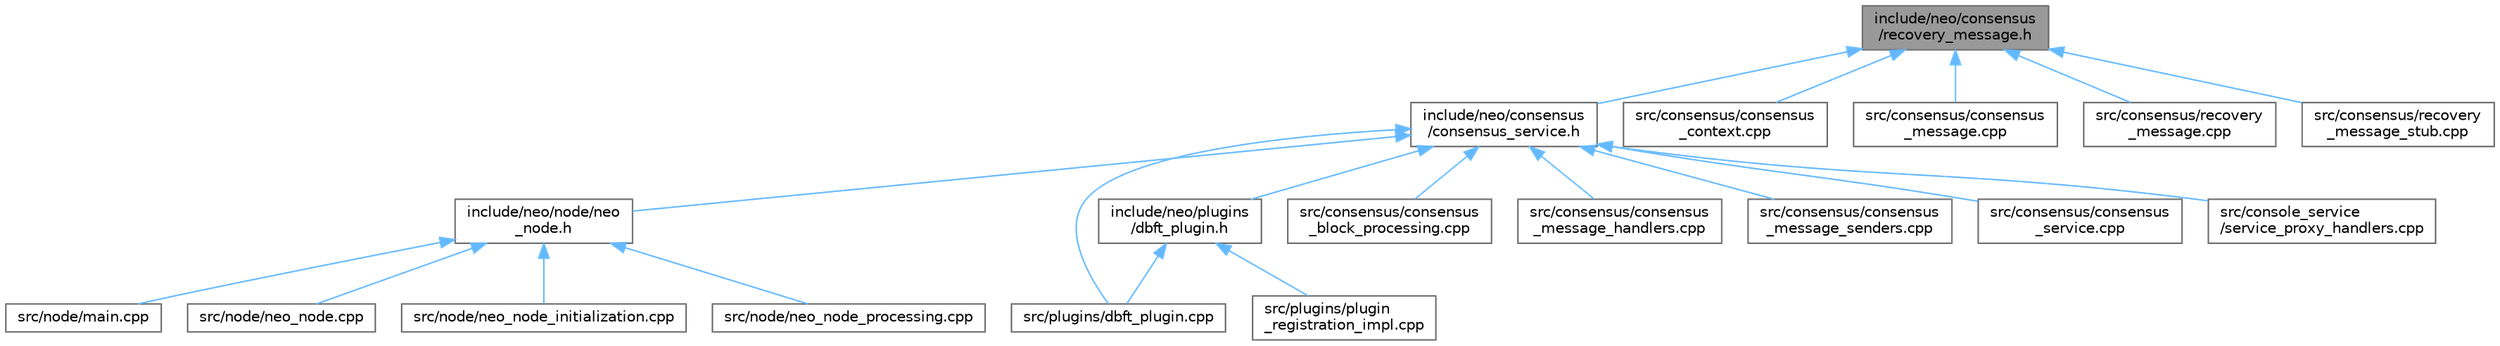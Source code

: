 digraph "include/neo/consensus/recovery_message.h"
{
 // LATEX_PDF_SIZE
  bgcolor="transparent";
  edge [fontname=Helvetica,fontsize=10,labelfontname=Helvetica,labelfontsize=10];
  node [fontname=Helvetica,fontsize=10,shape=box,height=0.2,width=0.4];
  Node1 [id="Node000001",label="include/neo/consensus\l/recovery_message.h",height=0.2,width=0.4,color="gray40", fillcolor="grey60", style="filled", fontcolor="black",tooltip=" "];
  Node1 -> Node2 [id="edge20_Node000001_Node000002",dir="back",color="steelblue1",style="solid",tooltip=" "];
  Node2 [id="Node000002",label="include/neo/consensus\l/consensus_service.h",height=0.2,width=0.4,color="grey40", fillcolor="white", style="filled",URL="$consensus__service_8h.html",tooltip=" "];
  Node2 -> Node3 [id="edge21_Node000002_Node000003",dir="back",color="steelblue1",style="solid",tooltip=" "];
  Node3 [id="Node000003",label="include/neo/node/neo\l_node.h",height=0.2,width=0.4,color="grey40", fillcolor="white", style="filled",URL="$neo__node_8h.html",tooltip=" "];
  Node3 -> Node4 [id="edge22_Node000003_Node000004",dir="back",color="steelblue1",style="solid",tooltip=" "];
  Node4 [id="Node000004",label="src/node/main.cpp",height=0.2,width=0.4,color="grey40", fillcolor="white", style="filled",URL="$main_8cpp.html",tooltip="Main entry point for Neo C++ Node."];
  Node3 -> Node5 [id="edge23_Node000003_Node000005",dir="back",color="steelblue1",style="solid",tooltip=" "];
  Node5 [id="Node000005",label="src/node/neo_node.cpp",height=0.2,width=0.4,color="grey40", fillcolor="white", style="filled",URL="$neo__node_8cpp.html",tooltip=" "];
  Node3 -> Node6 [id="edge24_Node000003_Node000006",dir="back",color="steelblue1",style="solid",tooltip=" "];
  Node6 [id="Node000006",label="src/node/neo_node_initialization.cpp",height=0.2,width=0.4,color="grey40", fillcolor="white", style="filled",URL="$neo__node__initialization_8cpp.html",tooltip=" "];
  Node3 -> Node7 [id="edge25_Node000003_Node000007",dir="back",color="steelblue1",style="solid",tooltip=" "];
  Node7 [id="Node000007",label="src/node/neo_node_processing.cpp",height=0.2,width=0.4,color="grey40", fillcolor="white", style="filled",URL="$neo__node__processing_8cpp.html",tooltip=" "];
  Node2 -> Node8 [id="edge26_Node000002_Node000008",dir="back",color="steelblue1",style="solid",tooltip=" "];
  Node8 [id="Node000008",label="include/neo/plugins\l/dbft_plugin.h",height=0.2,width=0.4,color="grey40", fillcolor="white", style="filled",URL="$dbft__plugin_8h.html",tooltip=" "];
  Node8 -> Node9 [id="edge27_Node000008_Node000009",dir="back",color="steelblue1",style="solid",tooltip=" "];
  Node9 [id="Node000009",label="src/plugins/dbft_plugin.cpp",height=0.2,width=0.4,color="grey40", fillcolor="white", style="filled",URL="$dbft__plugin_8cpp.html",tooltip=" "];
  Node8 -> Node10 [id="edge28_Node000008_Node000010",dir="back",color="steelblue1",style="solid",tooltip=" "];
  Node10 [id="Node000010",label="src/plugins/plugin\l_registration_impl.cpp",height=0.2,width=0.4,color="grey40", fillcolor="white", style="filled",URL="$plugin__registration__impl_8cpp.html",tooltip=" "];
  Node2 -> Node11 [id="edge29_Node000002_Node000011",dir="back",color="steelblue1",style="solid",tooltip=" "];
  Node11 [id="Node000011",label="src/consensus/consensus\l_block_processing.cpp",height=0.2,width=0.4,color="grey40", fillcolor="white", style="filled",URL="$consensus__block__processing_8cpp.html",tooltip=" "];
  Node2 -> Node12 [id="edge30_Node000002_Node000012",dir="back",color="steelblue1",style="solid",tooltip=" "];
  Node12 [id="Node000012",label="src/consensus/consensus\l_message_handlers.cpp",height=0.2,width=0.4,color="grey40", fillcolor="white", style="filled",URL="$consensus__message__handlers_8cpp.html",tooltip=" "];
  Node2 -> Node13 [id="edge31_Node000002_Node000013",dir="back",color="steelblue1",style="solid",tooltip=" "];
  Node13 [id="Node000013",label="src/consensus/consensus\l_message_senders.cpp",height=0.2,width=0.4,color="grey40", fillcolor="white", style="filled",URL="$consensus__message__senders_8cpp.html",tooltip=" "];
  Node2 -> Node14 [id="edge32_Node000002_Node000014",dir="back",color="steelblue1",style="solid",tooltip=" "];
  Node14 [id="Node000014",label="src/consensus/consensus\l_service.cpp",height=0.2,width=0.4,color="grey40", fillcolor="white", style="filled",URL="$consensus__service_8cpp.html",tooltip=" "];
  Node2 -> Node15 [id="edge33_Node000002_Node000015",dir="back",color="steelblue1",style="solid",tooltip=" "];
  Node15 [id="Node000015",label="src/console_service\l/service_proxy_handlers.cpp",height=0.2,width=0.4,color="grey40", fillcolor="white", style="filled",URL="$service__proxy__handlers_8cpp.html",tooltip=" "];
  Node2 -> Node9 [id="edge34_Node000002_Node000009",dir="back",color="steelblue1",style="solid",tooltip=" "];
  Node1 -> Node16 [id="edge35_Node000001_Node000016",dir="back",color="steelblue1",style="solid",tooltip=" "];
  Node16 [id="Node000016",label="src/consensus/consensus\l_context.cpp",height=0.2,width=0.4,color="grey40", fillcolor="white", style="filled",URL="$consensus__context_8cpp.html",tooltip=" "];
  Node1 -> Node17 [id="edge36_Node000001_Node000017",dir="back",color="steelblue1",style="solid",tooltip=" "];
  Node17 [id="Node000017",label="src/consensus/consensus\l_message.cpp",height=0.2,width=0.4,color="grey40", fillcolor="white", style="filled",URL="$consensus__message_8cpp.html",tooltip=" "];
  Node1 -> Node18 [id="edge37_Node000001_Node000018",dir="back",color="steelblue1",style="solid",tooltip=" "];
  Node18 [id="Node000018",label="src/consensus/recovery\l_message.cpp",height=0.2,width=0.4,color="grey40", fillcolor="white", style="filled",URL="$recovery__message_8cpp.html",tooltip=" "];
  Node1 -> Node19 [id="edge38_Node000001_Node000019",dir="back",color="steelblue1",style="solid",tooltip=" "];
  Node19 [id="Node000019",label="src/consensus/recovery\l_message_stub.cpp",height=0.2,width=0.4,color="grey40", fillcolor="white", style="filled",URL="$recovery__message__stub_8cpp.html",tooltip=" "];
}
